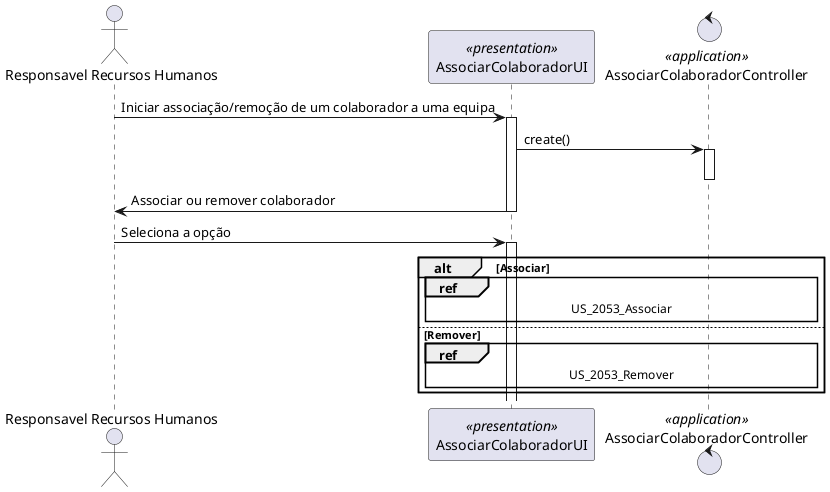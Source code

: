 @startuml

actor "Responsavel Recursos Humanos" as RRH
participant AssociarColaboradorUI as UI <<presentation>>
control AssociarColaboradorController as Controller <<application>>


RRH -> UI: Iniciar associação/remoção de um colaborador a uma equipa
activate UI
UI->Controller: create()
activate Controller
deactivate Controller
UI->RRH: Associar ou remover colaborador
deactivate UI

RRH -> UI: Seleciona a opção
activate UI
alt Associar
ref over UI, Controller:  US_2053_Associar
else Remover
ref over UI, Controller:  US_2053_Remover
end
@enduml

